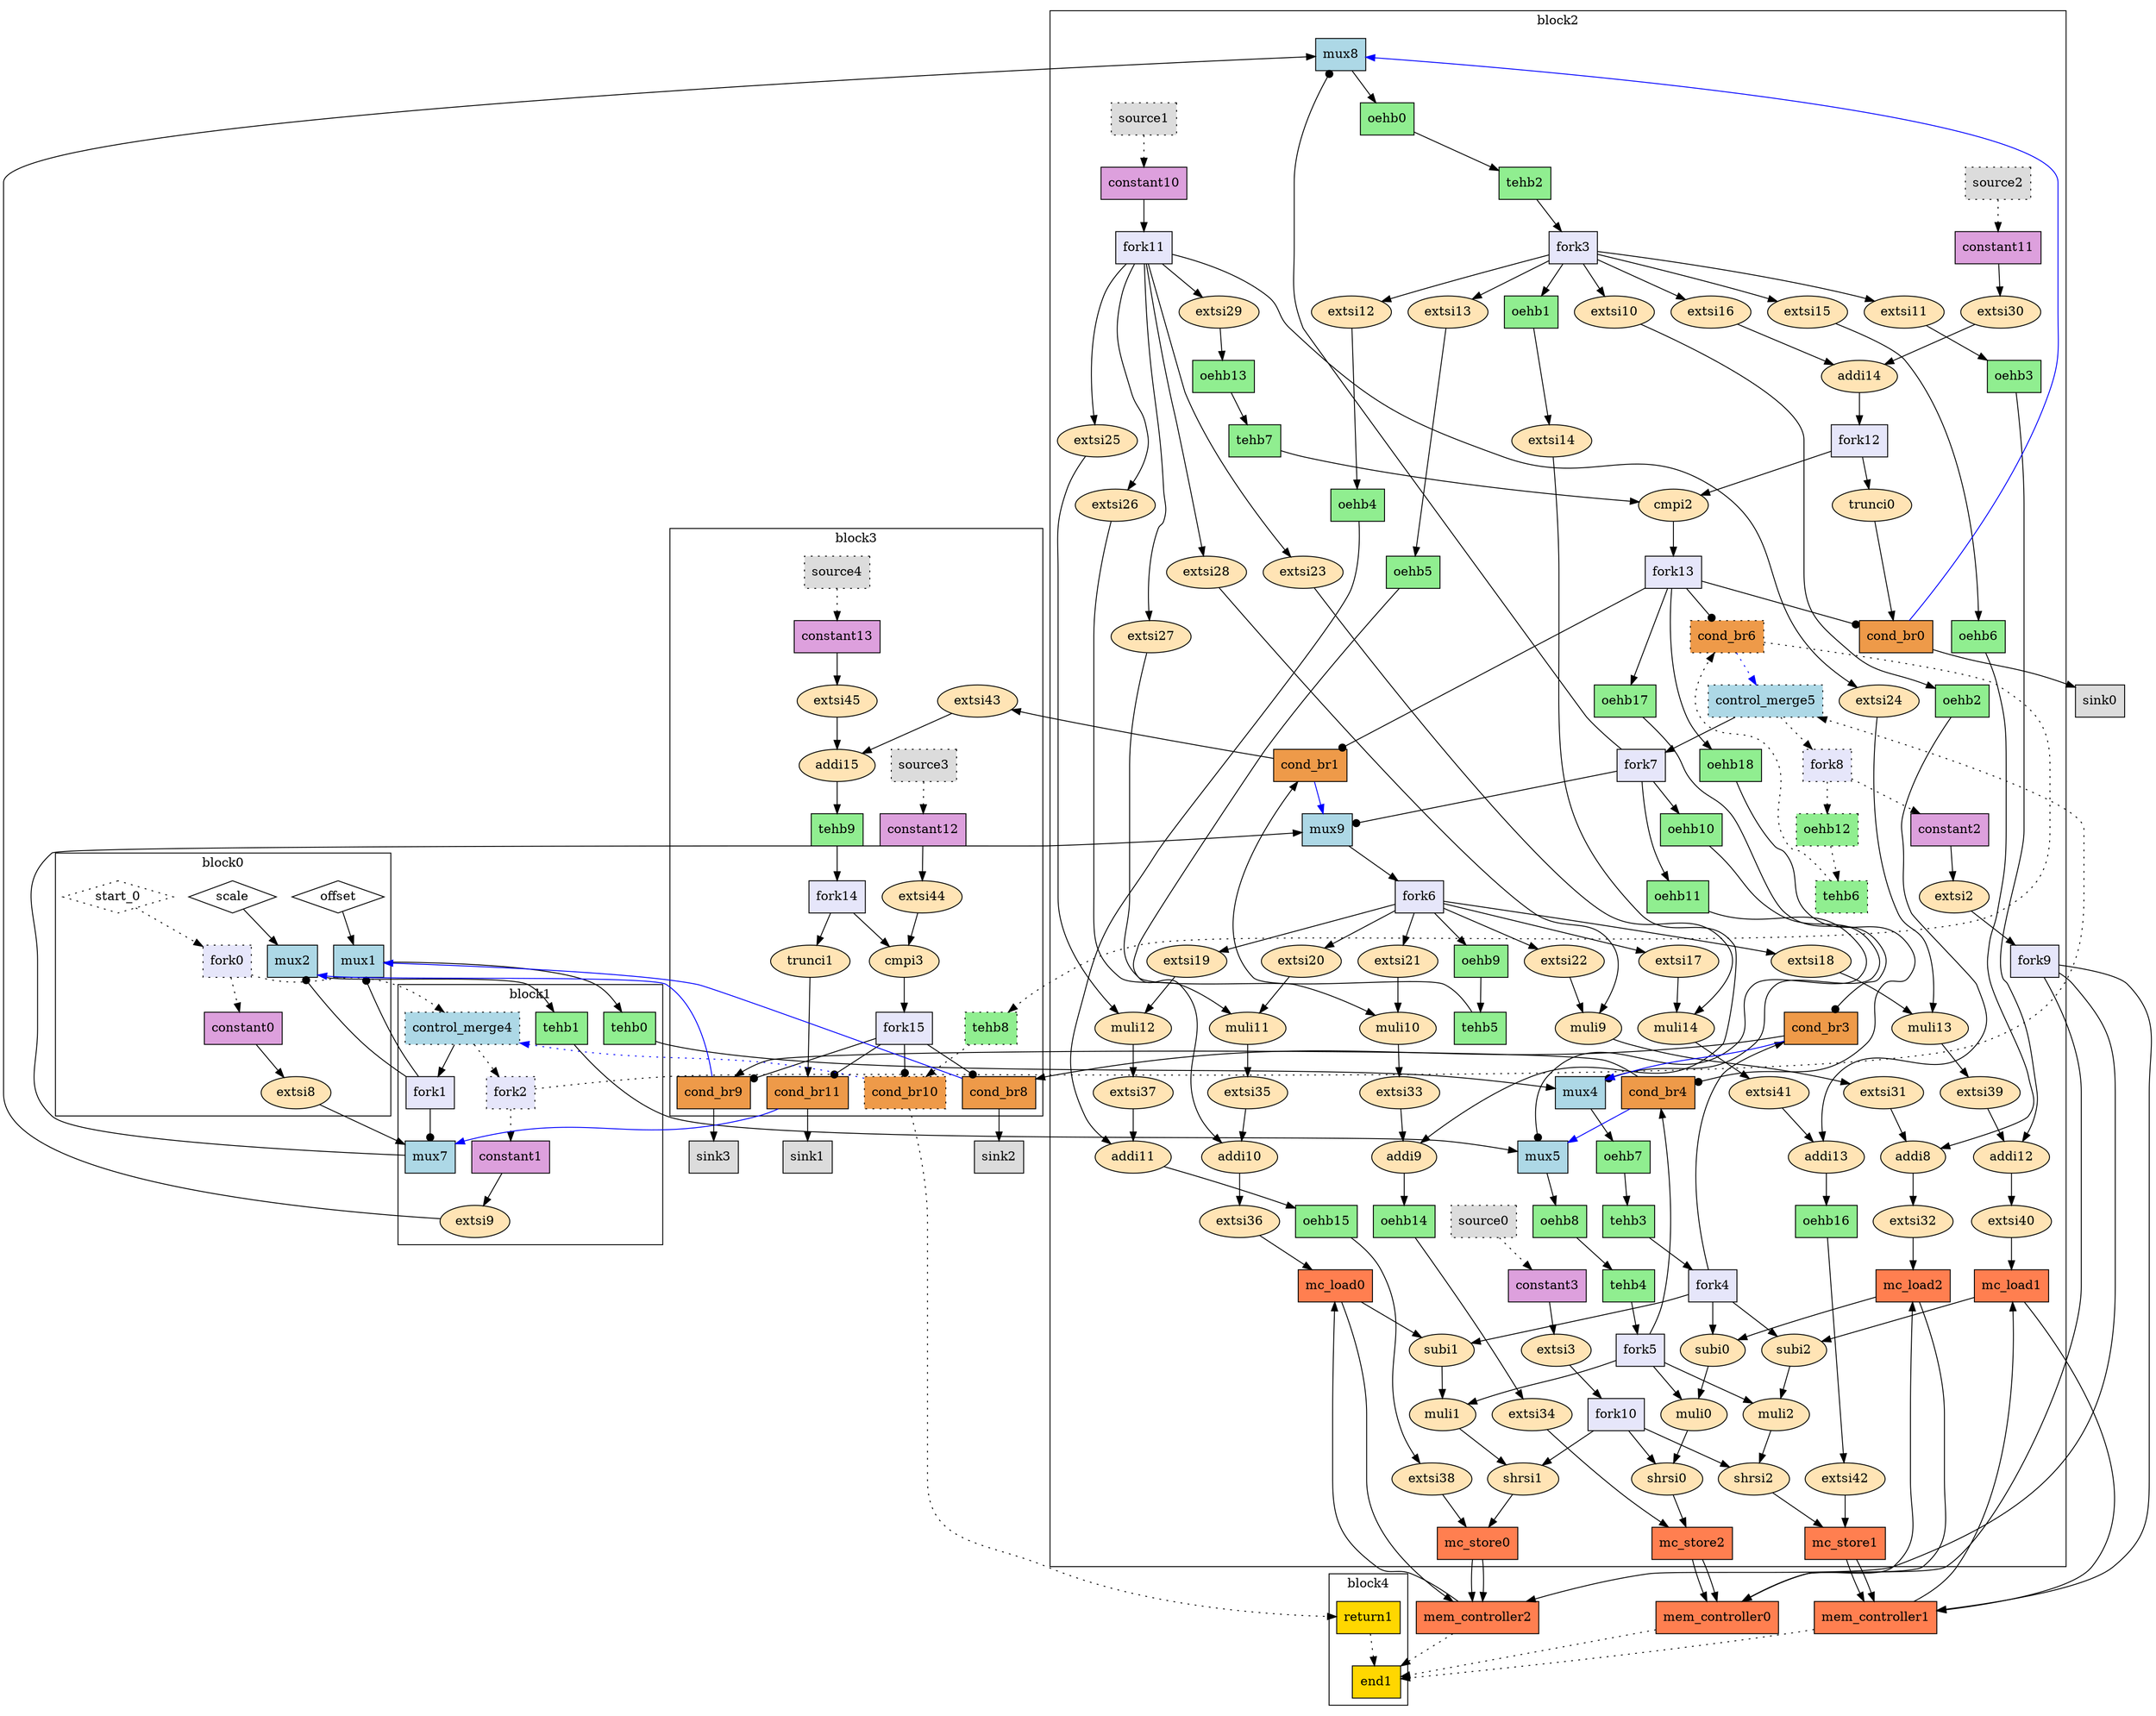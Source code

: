 Digraph G {
  splines=spline;
  compound=true; // Allow edges between clusters
  // Units/Channels in BB 0
  subgraph "cluster0" {
    label="block0"
    // Units from function arguments
    "offset" [mlir_op="handshake.func", shape=diamond, label="offset", style="solid", type="Entry", in="in1:32", out="out1:32", bbID=1]
    "scale" [mlir_op="handshake.func", shape=diamond, label="scale", style="solid", type="Entry", in="in1:32", out="out1:32", bbID=1]
    "start_0" [mlir_op="handshake.func", shape=diamond, label="start_0", style="dotted", type="Entry", control="true", in="in1:0", out="out1:0", bbID=1]
    // Units in BB 0
    "fork0" [mlir_op="handshake.fork", label="fork0", fillcolor=lavender, shape="box", style="filled, dotted", type="Fork", delay="0.000 0.100 0.100 0.000 0.000 0.000 0.000 0.000", in="in1:0", out="out1:0 out2:0", bbID=1]
    "constant0" [mlir_op="handshake.constant", label="constant0", fillcolor=plum, shape="box", style="filled", type="Constant", delay="0.000 0.000 0.000 0.000 0.000 0.000 0.000 0.000", in="in1:1", out="out1:1", value="0x0", bbID=1]
    "extsi8" [mlir_op="arith.extsi", label="extsi8", fillcolor=moccasin, shape="oval", style="filled", type="Operator", delay="0.000 0.000 0.000 0.000 0.000 0.000 0.000 0.000", in="in1:1", latency="0", op="sext_op", out="out1:6", II=1, bbID=1]
    // Channels from function arguments
    "offset" -> "mux1" [style="solid", dir="both", arrowtail="none", arrowhead="normal", from="out1", to="in3"]
    "scale" -> "mux2" [style="solid", dir="both", arrowtail="none", arrowhead="normal", from="out1", to="in3"]
    "start_0" -> "fork0" [style="dotted", dir="both", arrowtail="none", arrowhead="normal", from="out1", to="in1"]
    // Channels in BB 0
    "fork0" -> "constant0" [style="dotted", dir="both", arrowtail="none", arrowhead="normal", from="out2", to="in1"]
    "constant0" -> "extsi8" [style="solid", dir="both", arrowtail="none", arrowhead="normal", from="out1", to="in1"]
  }
  // Units/Channels in BB 1
  subgraph "cluster1" {
    label="block1"
    // Units in BB 1
    "mux7" [mlir_op="handshake.mux", label="mux7", fillcolor=lightblue, shape="box", style="filled", type="Mux", delay="1.412 1.397 0.000 1.412 1.397 1.412 0.000 0.000", in="in1?:1 in2:6 in3:6", out="out1:6", bbID=2]
    "mux1" [mlir_op="handshake.mux", label="mux1", fillcolor=lightblue, shape="box", style="filled", type="Mux", delay="1.412 1.397 0.000 1.412 1.397 1.412 0.000 0.000", in="in1?:1 in2:32 in3:32", out="out1:32", bbID=2]
    "mux2" [mlir_op="handshake.mux", label="mux2", fillcolor=lightblue, shape="box", style="filled", type="Mux", delay="1.412 1.397 0.000 1.412 1.397 1.412 0.000 0.000", in="in1?:1 in2:32 in3:32", out="out1:32", bbID=2]
    "control_merge4" [mlir_op="handshake.control_merge", label="control_merge4", fillcolor=lightblue, shape="box", style="filled, dotted", type="CntrlMerge", delay="0.000 1.397 0.000 0.000 0.000 0.000 0.000 0.000", in="in1:0 in2:0", out="out1:0 out2?:1", bbID=2]
    "fork1" [mlir_op="handshake.fork", label="fork1", fillcolor=lavender, shape="box", style="filled", type="Fork", delay="0.000 0.100 0.100 0.000 0.000 0.000 0.000 0.000", in="in1:1", out="out1:1 out2:1 out3:1", bbID=2]
    "fork2" [mlir_op="handshake.fork", label="fork2", fillcolor=lavender, shape="box", style="filled, dotted", type="Fork", delay="0.000 0.100 0.100 0.000 0.000 0.000 0.000 0.000", in="in1:0", out="out1:0 out2:0", bbID=2]
    "constant1" [mlir_op="handshake.constant", label="constant1", fillcolor=plum, shape="box", style="filled", type="Constant", delay="0.000 0.000 0.000 0.000 0.000 0.000 0.000 0.000", in="in1:1", out="out1:1", value="0x0", bbID=2]
    "extsi9" [mlir_op="arith.extsi", label="extsi9", fillcolor=moccasin, shape="oval", style="filled", type="Operator", delay="0.000 0.000 0.000 0.000 0.000 0.000 0.000 0.000", in="in1:1", latency="0", op="sext_op", out="out1:6", II=1, bbID=2]
    "tehb0" [mlir_op="handshake.tehb", label="tehb0", fillcolor=lightgreen, shape="box", style="filled", type="Buffer", delay="0.000 0.000 0.000 0.000 0.000 0.000 0.000 0.000", in="in1:32", out="out1:32", transparent="true", bbID=2, slots=3001]
    "tehb1" [mlir_op="handshake.tehb", label="tehb1", fillcolor=lightgreen, shape="box", style="filled", type="Buffer", delay="0.000 0.000 0.000 0.000 0.000 0.000 0.000 0.000", in="in1:32", out="out1:32", transparent="true", bbID=2, slots=3001]
    // Channels in BB 1
    "mux1" -> "tehb0" [style="solid", dir="both", arrowtail="none", arrowhead="normal", from="out1", to="in1"]
    "mux2" -> "tehb1" [style="solid", dir="both", arrowtail="none", arrowhead="normal", from="out1", to="in1"]
    "control_merge4" -> "fork2" [style="dotted", dir="both", arrowtail="none", arrowhead="normal", from="out1", to="in1"]
    "control_merge4" -> "fork1" [style="solid", dir="both", arrowtail="none", arrowhead="normal", from="out2", to="in1"]
    "fork1" -> "mux7" [style="solid", dir="both", arrowtail="none", arrowhead="dot", from="out1", to="in1"]
    "fork1" -> "mux2" [style="solid", dir="both", arrowtail="none", arrowhead="dot", from="out2", to="in1"]
    "fork1" -> "mux1" [style="solid", dir="both", arrowtail="none", arrowhead="dot", from="out3", to="in1"]
    "fork2" -> "constant1" [style="dotted", dir="both", arrowtail="none", arrowhead="normal", from="out1", to="in1"]
    "constant1" -> "extsi9" [style="solid", dir="both", arrowtail="none", arrowhead="normal", from="out1", to="in1"]
  }
  // Units/Channels in BB 2
  subgraph "cluster2" {
    label="block2"
    // Units in BB 2
    "mux8" [mlir_op="handshake.mux", label="mux8", fillcolor=lightblue, shape="box", style="filled", type="Mux", delay="1.412 1.397 0.000 1.412 1.397 1.412 0.000 0.000", in="in1?:1 in2:6 in3:6", out="out1:6", bbID=3]
    "oehb0" [mlir_op="handshake.oehb", label="oehb0", fillcolor=lightgreen, shape="box", style="filled", type="OEHB", delay="0.000 0.000 0.000 0.000 0.000 0.000 0.000 0.000", in="in1:6", out="out1:6", bbID=3, slots=1]
    "tehb2" [mlir_op="handshake.tehb", label="tehb2", fillcolor=lightgreen, shape="box", style="filled", type="TEHB", delay="0.000 0.000 0.000 0.000 0.000 0.000 0.000 0.000", in="in1:6", out="out1:6", bbID=3, slots=1]
    "fork3" [mlir_op="handshake.fork", label="fork3", fillcolor=lavender, shape="box", style="filled", type="Fork", delay="0.000 0.100 0.100 0.000 0.000 0.000 0.000 0.000", in="in1:6", out="out1:6 out2:6 out3:6 out4:6 out5:6 out6:6 out7:6", bbID=3]
    "extsi10" [mlir_op="arith.extsi", label="extsi10", fillcolor=moccasin, shape="oval", style="filled", type="Operator", delay="0.000 0.000 0.000 0.000 0.000 0.000 0.000 0.000", in="in1:6", latency="0", op="sext_op", out="out1:13", II=1, bbID=3]
    "extsi11" [mlir_op="arith.extsi", label="extsi11", fillcolor=moccasin, shape="oval", style="filled", type="Operator", delay="0.000 0.000 0.000 0.000 0.000 0.000 0.000 0.000", in="in1:6", latency="0", op="sext_op", out="out1:13", II=1, bbID=3]
    "extsi12" [mlir_op="arith.extsi", label="extsi12", fillcolor=moccasin, shape="oval", style="filled", type="Operator", delay="0.000 0.000 0.000 0.000 0.000 0.000 0.000 0.000", in="in1:6", latency="0", op="sext_op", out="out1:13", II=1, bbID=3]
    "extsi13" [mlir_op="arith.extsi", label="extsi13", fillcolor=moccasin, shape="oval", style="filled", type="Operator", delay="0.000 0.000 0.000 0.000 0.000 0.000 0.000 0.000", in="in1:6", latency="0", op="sext_op", out="out1:13", II=1, bbID=3]
    "oehb1" [mlir_op="handshake.oehb", label="oehb1", fillcolor=lightgreen, shape="box", style="filled", type="Buffer", delay="0.000 0.000 0.000 0.000 0.000 0.000 0.000 0.000", in="in1:6", out="out1:6", transparent="false", bbID=3, slots=4003]
    "extsi14" [mlir_op="arith.extsi", label="extsi14", fillcolor=moccasin, shape="oval", style="filled", type="Operator", delay="0.000 0.000 0.000 0.000 0.000 0.000 0.000 0.000", in="in1:6", latency="0", op="sext_op", out="out1:13", II=1, bbID=3]
    "extsi15" [mlir_op="arith.extsi", label="extsi15", fillcolor=moccasin, shape="oval", style="filled", type="Operator", delay="0.000 0.000 0.000 0.000 0.000 0.000 0.000 0.000", in="in1:6", latency="0", op="sext_op", out="out1:13", II=1, bbID=3]
    "extsi16" [mlir_op="arith.extsi", label="extsi16", fillcolor=moccasin, shape="oval", style="filled", type="Operator", delay="0.000 0.000 0.000 0.000 0.000 0.000 0.000 0.000", in="in1:6", latency="0", op="sext_op", out="out1:7", II=1, bbID=3]
    "oehb10" [mlir_op="handshake.oehb", label="oehb10", fillcolor=lightgreen, shape="box", style="filled", type="Buffer", delay="0.000 0.000 0.000 0.000 0.000 0.000 0.000 0.000", in="in1:1", out="out1:1", transparent="false", bbID=3, slots=4004]
    "mux4" [mlir_op="handshake.mux", label="mux4", fillcolor=lightblue, shape="box", style="filled", type="Mux", delay="1.412 1.397 0.000 1.412 1.397 1.412 0.000 0.000", in="in1?:1 in2:32 in3:32", out="out1:32", bbID=3]
    "oehb7" [mlir_op="handshake.oehb", label="oehb7", fillcolor=lightgreen, shape="box", style="filled", type="OEHB", delay="0.000 0.000 0.000 0.000 0.000 0.000 0.000 0.000", in="in1:32", out="out1:32", bbID=3, slots=1]
    "tehb3" [mlir_op="handshake.tehb", label="tehb3", fillcolor=lightgreen, shape="box", style="filled", type="TEHB", delay="0.000 0.000 0.000 0.000 0.000 0.000 0.000 0.000", in="in1:32", out="out1:32", bbID=3, slots=1]
    "fork4" [mlir_op="handshake.fork", label="fork4", fillcolor=lavender, shape="box", style="filled", type="Fork", delay="0.000 0.100 0.100 0.000 0.000 0.000 0.000 0.000", in="in1:32", out="out1:32 out2:32 out3:32 out4:32", bbID=3]
    "oehb11" [mlir_op="handshake.oehb", label="oehb11", fillcolor=lightgreen, shape="box", style="filled", type="Buffer", delay="0.000 0.000 0.000 0.000 0.000 0.000 0.000 0.000", in="in1:1", out="out1:1", transparent="false", bbID=3, slots=4004]
    "mux5" [mlir_op="handshake.mux", label="mux5", fillcolor=lightblue, shape="box", style="filled", type="Mux", delay="1.412 1.397 0.000 1.412 1.397 1.412 0.000 0.000", in="in1?:1 in2:32 in3:32", out="out1:32", bbID=3]
    "oehb8" [mlir_op="handshake.oehb", label="oehb8", fillcolor=lightgreen, shape="box", style="filled", type="OEHB", delay="0.000 0.000 0.000 0.000 0.000 0.000 0.000 0.000", in="in1:32", out="out1:32", bbID=3, slots=1]
    "tehb4" [mlir_op="handshake.tehb", label="tehb4", fillcolor=lightgreen, shape="box", style="filled", type="TEHB", delay="0.000 0.000 0.000 0.000 0.000 0.000 0.000 0.000", in="in1:32", out="out1:32", bbID=3, slots=1]
    "fork5" [mlir_op="handshake.fork", label="fork5", fillcolor=lavender, shape="box", style="filled", type="Fork", delay="0.000 0.100 0.100 0.000 0.000 0.000 0.000 0.000", in="in1:32", out="out1:32 out2:32 out3:32 out4:32", bbID=3]
    "mux9" [mlir_op="handshake.mux", label="mux9", fillcolor=lightblue, shape="box", style="filled", type="Mux", delay="1.412 1.397 0.000 1.412 1.397 1.412 0.000 0.000", in="in1?:1 in2:6 in3:6", out="out1:6", bbID=3]
    "fork6" [mlir_op="handshake.fork", label="fork6", fillcolor=lavender, shape="box", style="filled", type="Fork", delay="0.000 0.100 0.100 0.000 0.000 0.000 0.000 0.000", in="in1:6", out="out1:6 out2:6 out3:6 out4:6 out5:6 out6:6 out7:6", bbID=3]
    "extsi17" [mlir_op="arith.extsi", label="extsi17", fillcolor=moccasin, shape="oval", style="filled", type="Operator", delay="0.000 0.000 0.000 0.000 0.000 0.000 0.000 0.000", in="in1:6", latency="0", op="sext_op", out="out1:12", II=1, bbID=3]
    "extsi18" [mlir_op="arith.extsi", label="extsi18", fillcolor=moccasin, shape="oval", style="filled", type="Operator", delay="0.000 0.000 0.000 0.000 0.000 0.000 0.000 0.000", in="in1:6", latency="0", op="sext_op", out="out1:12", II=1, bbID=3]
    "extsi19" [mlir_op="arith.extsi", label="extsi19", fillcolor=moccasin, shape="oval", style="filled", type="Operator", delay="0.000 0.000 0.000 0.000 0.000 0.000 0.000 0.000", in="in1:6", latency="0", op="sext_op", out="out1:12", II=1, bbID=3]
    "extsi20" [mlir_op="arith.extsi", label="extsi20", fillcolor=moccasin, shape="oval", style="filled", type="Operator", delay="0.000 0.000 0.000 0.000 0.000 0.000 0.000 0.000", in="in1:6", latency="0", op="sext_op", out="out1:12", II=1, bbID=3]
    "extsi21" [mlir_op="arith.extsi", label="extsi21", fillcolor=moccasin, shape="oval", style="filled", type="Operator", delay="0.000 0.000 0.000 0.000 0.000 0.000 0.000 0.000", in="in1:6", latency="0", op="sext_op", out="out1:12", II=1, bbID=3]
    "extsi22" [mlir_op="arith.extsi", label="extsi22", fillcolor=moccasin, shape="oval", style="filled", type="Operator", delay="0.000 0.000 0.000 0.000 0.000 0.000 0.000 0.000", in="in1:6", latency="0", op="sext_op", out="out1:12", II=1, bbID=3]
    "control_merge5" [mlir_op="handshake.control_merge", label="control_merge5", fillcolor=lightblue, shape="box", style="filled, dotted", type="CntrlMerge", delay="0.000 1.397 0.000 0.000 0.000 0.000 0.000 0.000", in="in1:0 in2:0", out="out1:0 out2?:1", bbID=3]
    "fork7" [mlir_op="handshake.fork", label="fork7", fillcolor=lavender, shape="box", style="filled", type="Fork", delay="0.000 0.100 0.100 0.000 0.000 0.000 0.000 0.000", in="in1:1", out="out1:1 out2:1 out3:1 out4:1", bbID=3]
    "fork8" [mlir_op="handshake.fork", label="fork8", fillcolor=lavender, shape="box", style="filled, dotted", type="Fork", delay="0.000 0.100 0.100 0.000 0.000 0.000 0.000 0.000", in="in1:0", out="out1:0 out2:0", bbID=3]
    "constant2" [mlir_op="handshake.constant", label="constant2", fillcolor=plum, shape="box", style="filled", type="Constant", delay="0.000 0.000 0.000 0.000 0.000 0.000 0.000 0.000", in="in1:2", out="out1:2", value="0x1", bbID=3]
    "extsi2" [mlir_op="arith.extsi", label="extsi2", fillcolor=moccasin, shape="oval", style="filled", type="Operator", delay="0.000 0.000 0.000 0.000 0.000 0.000 0.000 0.000", in="in1:2", latency="0", op="sext_op", out="out1:32", II=1, bbID=3]
    "fork9" [mlir_op="handshake.fork", label="fork9", fillcolor=lavender, shape="box", style="filled", type="Fork", delay="0.000 0.100 0.100 0.000 0.000 0.000 0.000 0.000", in="in1:32", out="out1:32 out2:32 out3:32", bbID=3]
    "source0" [mlir_op="handshake.source", label="source0", fillcolor=gainsboro, shape="box", style="filled, dotted", type="Source", delay="0.000 0.000 0.000 0.000 0.000 0.000 0.000 0.000", out="out1:0", bbID=3]
    "constant3" [mlir_op="handshake.constant", label="constant3", fillcolor=plum, shape="box", style="filled", type="Constant", delay="0.000 0.000 0.000 0.000 0.000 0.000 0.000 0.000", in="in1:4", out="out1:4", value="0x4", bbID=3]
    "extsi3" [mlir_op="arith.extsi", label="extsi3", fillcolor=moccasin, shape="oval", style="filled", type="Operator", delay="0.000 0.000 0.000 0.000 0.000 0.000 0.000 0.000", in="in1:4", latency="0", op="sext_op", out="out1:32", II=1, bbID=3]
    "fork10" [mlir_op="handshake.fork", label="fork10", fillcolor=lavender, shape="box", style="filled", type="Fork", delay="0.000 0.100 0.100 0.000 0.000 0.000 0.000 0.000", in="in1:32", out="out1:32 out2:32 out3:32", bbID=3]
    "source1" [mlir_op="handshake.source", label="source1", fillcolor=gainsboro, shape="box", style="filled, dotted", type="Source", delay="0.000 0.000 0.000 0.000 0.000 0.000 0.000 0.000", out="out1:0", bbID=3]
    "constant10" [mlir_op="handshake.constant", label="constant10", fillcolor=plum, shape="box", style="filled", type="Constant", delay="0.000 0.000 0.000 0.000 0.000 0.000 0.000 0.000", in="in1:6", out="out1:6", value="0x1e", bbID=3]
    "fork11" [mlir_op="handshake.fork", label="fork11", fillcolor=lavender, shape="box", style="filled", type="Fork", delay="0.000 0.100 0.100 0.000 0.000 0.000 0.000 0.000", in="in1:6", out="out1:6 out2:6 out3:6 out4:6 out5:6 out6:6 out7:6", bbID=3]
    "extsi23" [mlir_op="arith.extsi", label="extsi23", fillcolor=moccasin, shape="oval", style="filled", type="Operator", delay="0.000 0.000 0.000 0.000 0.000 0.000 0.000 0.000", in="in1:6", latency="0", op="sext_op", out="out1:12", II=1, bbID=3]
    "extsi24" [mlir_op="arith.extsi", label="extsi24", fillcolor=moccasin, shape="oval", style="filled", type="Operator", delay="0.000 0.000 0.000 0.000 0.000 0.000 0.000 0.000", in="in1:6", latency="0", op="sext_op", out="out1:12", II=1, bbID=3]
    "extsi25" [mlir_op="arith.extsi", label="extsi25", fillcolor=moccasin, shape="oval", style="filled", type="Operator", delay="0.000 0.000 0.000 0.000 0.000 0.000 0.000 0.000", in="in1:6", latency="0", op="sext_op", out="out1:12", II=1, bbID=3]
    "extsi26" [mlir_op="arith.extsi", label="extsi26", fillcolor=moccasin, shape="oval", style="filled", type="Operator", delay="0.000 0.000 0.000 0.000 0.000 0.000 0.000 0.000", in="in1:6", latency="0", op="sext_op", out="out1:12", II=1, bbID=3]
    "extsi27" [mlir_op="arith.extsi", label="extsi27", fillcolor=moccasin, shape="oval", style="filled", type="Operator", delay="0.000 0.000 0.000 0.000 0.000 0.000 0.000 0.000", in="in1:6", latency="0", op="sext_op", out="out1:12", II=1, bbID=3]
    "extsi28" [mlir_op="arith.extsi", label="extsi28", fillcolor=moccasin, shape="oval", style="filled", type="Operator", delay="0.000 0.000 0.000 0.000 0.000 0.000 0.000 0.000", in="in1:6", latency="0", op="sext_op", out="out1:12", II=1, bbID=3]
    "extsi29" [mlir_op="arith.extsi", label="extsi29", fillcolor=moccasin, shape="oval", style="filled", type="Operator", delay="0.000 0.000 0.000 0.000 0.000 0.000 0.000 0.000", in="in1:6", latency="0", op="sext_op", out="out1:7", II=1, bbID=3]
    "source2" [mlir_op="handshake.source", label="source2", fillcolor=gainsboro, shape="box", style="filled, dotted", type="Source", delay="0.000 0.000 0.000 0.000 0.000 0.000 0.000 0.000", out="out1:0", bbID=3]
    "constant11" [mlir_op="handshake.constant", label="constant11", fillcolor=plum, shape="box", style="filled", type="Constant", delay="0.000 0.000 0.000 0.000 0.000 0.000 0.000 0.000", in="in1:2", out="out1:2", value="0x1", bbID=3]
    "extsi30" [mlir_op="arith.extsi", label="extsi30", fillcolor=moccasin, shape="oval", style="filled", type="Operator", delay="0.000 0.000 0.000 0.000 0.000 0.000 0.000 0.000", in="in1:2", latency="0", op="sext_op", out="out1:7", II=1, bbID=3]
    "muli9" [mlir_op="arith.muli", label="muli9", fillcolor=moccasin, shape="oval", style="filled", type="Operator", delay="0.000 0.000 0.000 1.409 0.000 0.000 0.000 0.000", in="in1:12 in2:12", latency="4", op="mul_op", out="out1:12", II=1, bbID=3]
    "extsi31" [mlir_op="arith.extsi", label="extsi31", fillcolor=moccasin, shape="oval", style="filled", type="Operator", delay="0.000 0.000 0.000 0.000 0.000 0.000 0.000 0.000", in="in1:12", latency="0", op="sext_op", out="out1:13", II=1, bbID=3]
    "oehb6" [mlir_op="handshake.oehb", label="oehb6", fillcolor=lightgreen, shape="box", style="filled", type="Buffer", delay="0.000 0.000 0.000 0.000 0.000 0.000 0.000 0.000", in="in1:13", out="out1:13", transparent="false", bbID=3, slots=4003]
    "addi8" [mlir_op="arith.addi", label="addi8", fillcolor=moccasin, shape="oval", style="filled", type="Operator", delay="2.047 1.397 1.400 1.409 0.000 0.000 0.000 0.000", in="in1:13 in2:13", latency="0", op="add_op", out="out1:13", II=1, bbID=3]
    "extsi32" [mlir_op="arith.extsi", label="extsi32", fillcolor=moccasin, shape="oval", style="filled", type="Operator", delay="0.000 0.000 0.000 0.000 0.000 0.000 0.000 0.000", in="in1:13", latency="0", op="sext_op", out="out1:32", II=1, bbID=3]
    "mc_load2" [mlir_op="handshake.mc_load", label="mc_load2", fillcolor=coral, shape="box", style="filled", type="Operator", delay="1.412 1.409 0.000 0.000 0.000 0.000 0.000 0.000", in="in1:32 in2:32", latency="1", op="mc_load_op", out="out1:32 out2:32", II=1, bbID=3, portId=0]
    "subi0" [mlir_op="arith.subi", label="subi0", fillcolor=moccasin, shape="oval", style="filled", type="Operator", delay="2.287 1.397 1.400 1.409 0.000 0.000 0.000 0.000", in="in1:32 in2:32", latency="0", op="sub_op", out="out1:32", II=1, bbID=3]
    "muli0" [mlir_op="arith.muli", label="muli0", fillcolor=moccasin, shape="oval", style="filled", type="Operator", delay="0.000 0.000 0.000 1.409 0.000 0.000 0.000 0.000", in="in1:32 in2:32", latency="4", op="mul_op", out="out1:32", II=1, bbID=3]
    "shrsi0" [mlir_op="arith.shrsi", label="shrsi0", fillcolor=moccasin, shape="oval", style="filled", type="Operator", delay="3.312 1.397 1.400 1.409 0.000 0.000 0.000 0.000", in="in1:32 in2:32", latency="0", op="ashr_op", out="out1:32", II=1, bbID=3]
    "muli10" [mlir_op="arith.muli", label="muli10", fillcolor=moccasin, shape="oval", style="filled", type="Operator", delay="0.000 0.000 0.000 1.409 0.000 0.000 0.000 0.000", in="in1:12 in2:12", latency="4", op="mul_op", out="out1:12", II=1, bbID=3]
    "extsi33" [mlir_op="arith.extsi", label="extsi33", fillcolor=moccasin, shape="oval", style="filled", type="Operator", delay="0.000 0.000 0.000 0.000 0.000 0.000 0.000 0.000", in="in1:12", latency="0", op="sext_op", out="out1:13", II=1, bbID=3]
    "addi9" [mlir_op="arith.addi", label="addi9", fillcolor=moccasin, shape="oval", style="filled", type="Operator", delay="2.047 1.397 1.400 1.409 0.000 0.000 0.000 0.000", in="in1:13 in2:13", latency="0", op="add_op", out="out1:13", II=1, bbID=3]
    "oehb14" [mlir_op="handshake.oehb", label="oehb14", fillcolor=lightgreen, shape="box", style="filled", type="Buffer", delay="0.000 0.000 0.000 0.000 0.000 0.000 0.000 0.000", in="in1:13", out="out1:13", transparent="false", bbID=3, slots=4005]
    "extsi34" [mlir_op="arith.extsi", label="extsi34", fillcolor=moccasin, shape="oval", style="filled", type="Operator", delay="0.000 0.000 0.000 0.000 0.000 0.000 0.000 0.000", in="in1:13", latency="0", op="sext_op", out="out1:32", II=1, bbID=3]
    "mc_store2" [mlir_op="handshake.mc_store", label="mc_store2", fillcolor=coral, shape="box", style="filled", type="Operator", delay="0.672 1.397 1.400 1.409 0.000 0.000 0.000 0.000", in="in1:32 in2:32", latency="0", op="mc_store_op", out="out1:32 out2:32", II=1, bbID=3, portId=1]
    "muli11" [mlir_op="arith.muli", label="muli11", fillcolor=moccasin, shape="oval", style="filled", type="Operator", delay="0.000 0.000 0.000 1.409 0.000 0.000 0.000 0.000", in="in1:12 in2:12", latency="4", op="mul_op", out="out1:12", II=1, bbID=3]
    "extsi35" [mlir_op="arith.extsi", label="extsi35", fillcolor=moccasin, shape="oval", style="filled", type="Operator", delay="0.000 0.000 0.000 0.000 0.000 0.000 0.000 0.000", in="in1:12", latency="0", op="sext_op", out="out1:13", II=1, bbID=3]
    "oehb5" [mlir_op="handshake.oehb", label="oehb5", fillcolor=lightgreen, shape="box", style="filled", type="Buffer", delay="0.000 0.000 0.000 0.000 0.000 0.000 0.000 0.000", in="in1:13", out="out1:13", transparent="false", bbID=3, slots=4003]
    "addi10" [mlir_op="arith.addi", label="addi10", fillcolor=moccasin, shape="oval", style="filled", type="Operator", delay="2.047 1.397 1.400 1.409 0.000 0.000 0.000 0.000", in="in1:13 in2:13", latency="0", op="add_op", out="out1:13", II=1, bbID=3]
    "extsi36" [mlir_op="arith.extsi", label="extsi36", fillcolor=moccasin, shape="oval", style="filled", type="Operator", delay="0.000 0.000 0.000 0.000 0.000 0.000 0.000 0.000", in="in1:13", latency="0", op="sext_op", out="out1:32", II=1, bbID=3]
    "mc_load0" [mlir_op="handshake.mc_load", label="mc_load0", fillcolor=coral, shape="box", style="filled", type="Operator", delay="1.412 1.409 0.000 0.000 0.000 0.000 0.000 0.000", in="in1:32 in2:32", latency="1", op="mc_load_op", out="out1:32 out2:32", II=1, bbID=3, portId=0]
    "subi1" [mlir_op="arith.subi", label="subi1", fillcolor=moccasin, shape="oval", style="filled", type="Operator", delay="2.287 1.397 1.400 1.409 0.000 0.000 0.000 0.000", in="in1:32 in2:32", latency="0", op="sub_op", out="out1:32", II=1, bbID=3]
    "muli1" [mlir_op="arith.muli", label="muli1", fillcolor=moccasin, shape="oval", style="filled", type="Operator", delay="0.000 0.000 0.000 1.409 0.000 0.000 0.000 0.000", in="in1:32 in2:32", latency="4", op="mul_op", out="out1:32", II=1, bbID=3]
    "shrsi1" [mlir_op="arith.shrsi", label="shrsi1", fillcolor=moccasin, shape="oval", style="filled", type="Operator", delay="3.312 1.397 1.400 1.409 0.000 0.000 0.000 0.000", in="in1:32 in2:32", latency="0", op="ashr_op", out="out1:32", II=1, bbID=3]
    "muli12" [mlir_op="arith.muli", label="muli12", fillcolor=moccasin, shape="oval", style="filled", type="Operator", delay="0.000 0.000 0.000 1.409 0.000 0.000 0.000 0.000", in="in1:12 in2:12", latency="4", op="mul_op", out="out1:12", II=1, bbID=3]
    "extsi37" [mlir_op="arith.extsi", label="extsi37", fillcolor=moccasin, shape="oval", style="filled", type="Operator", delay="0.000 0.000 0.000 0.000 0.000 0.000 0.000 0.000", in="in1:12", latency="0", op="sext_op", out="out1:13", II=1, bbID=3]
    "oehb4" [mlir_op="handshake.oehb", label="oehb4", fillcolor=lightgreen, shape="box", style="filled", type="Buffer", delay="0.000 0.000 0.000 0.000 0.000 0.000 0.000 0.000", in="in1:13", out="out1:13", transparent="false", bbID=3, slots=4003]
    "addi11" [mlir_op="arith.addi", label="addi11", fillcolor=moccasin, shape="oval", style="filled", type="Operator", delay="2.047 1.397 1.400 1.409 0.000 0.000 0.000 0.000", in="in1:13 in2:13", latency="0", op="add_op", out="out1:13", II=1, bbID=3]
    "oehb15" [mlir_op="handshake.oehb", label="oehb15", fillcolor=lightgreen, shape="box", style="filled", type="Buffer", delay="0.000 0.000 0.000 0.000 0.000 0.000 0.000 0.000", in="in1:13", out="out1:13", transparent="false", bbID=3, slots=4005]
    "extsi38" [mlir_op="arith.extsi", label="extsi38", fillcolor=moccasin, shape="oval", style="filled", type="Operator", delay="0.000 0.000 0.000 0.000 0.000 0.000 0.000 0.000", in="in1:13", latency="0", op="sext_op", out="out1:32", II=1, bbID=3]
    "mc_store0" [mlir_op="handshake.mc_store", label="mc_store0", fillcolor=coral, shape="box", style="filled", type="Operator", delay="0.672 1.397 1.400 1.409 0.000 0.000 0.000 0.000", in="in1:32 in2:32", latency="0", op="mc_store_op", out="out1:32 out2:32", II=1, bbID=3, portId=1]
    "muli13" [mlir_op="arith.muli", label="muli13", fillcolor=moccasin, shape="oval", style="filled", type="Operator", delay="0.000 0.000 0.000 1.409 0.000 0.000 0.000 0.000", in="in1:12 in2:12", latency="4", op="mul_op", out="out1:12", II=1, bbID=3]
    "extsi39" [mlir_op="arith.extsi", label="extsi39", fillcolor=moccasin, shape="oval", style="filled", type="Operator", delay="0.000 0.000 0.000 0.000 0.000 0.000 0.000 0.000", in="in1:12", latency="0", op="sext_op", out="out1:13", II=1, bbID=3]
    "oehb3" [mlir_op="handshake.oehb", label="oehb3", fillcolor=lightgreen, shape="box", style="filled", type="Buffer", delay="0.000 0.000 0.000 0.000 0.000 0.000 0.000 0.000", in="in1:13", out="out1:13", transparent="false", bbID=3, slots=4003]
    "addi12" [mlir_op="arith.addi", label="addi12", fillcolor=moccasin, shape="oval", style="filled", type="Operator", delay="2.047 1.397 1.400 1.409 0.000 0.000 0.000 0.000", in="in1:13 in2:13", latency="0", op="add_op", out="out1:13", II=1, bbID=3]
    "extsi40" [mlir_op="arith.extsi", label="extsi40", fillcolor=moccasin, shape="oval", style="filled", type="Operator", delay="0.000 0.000 0.000 0.000 0.000 0.000 0.000 0.000", in="in1:13", latency="0", op="sext_op", out="out1:32", II=1, bbID=3]
    "mc_load1" [mlir_op="handshake.mc_load", label="mc_load1", fillcolor=coral, shape="box", style="filled", type="Operator", delay="1.412 1.409 0.000 0.000 0.000 0.000 0.000 0.000", in="in1:32 in2:32", latency="1", op="mc_load_op", out="out1:32 out2:32", II=1, bbID=3, portId=0]
    "subi2" [mlir_op="arith.subi", label="subi2", fillcolor=moccasin, shape="oval", style="filled", type="Operator", delay="2.287 1.397 1.400 1.409 0.000 0.000 0.000 0.000", in="in1:32 in2:32", latency="0", op="sub_op", out="out1:32", II=1, bbID=3]
    "muli2" [mlir_op="arith.muli", label="muli2", fillcolor=moccasin, shape="oval", style="filled", type="Operator", delay="0.000 0.000 0.000 1.409 0.000 0.000 0.000 0.000", in="in1:32 in2:32", latency="4", op="mul_op", out="out1:32", II=1, bbID=3]
    "shrsi2" [mlir_op="arith.shrsi", label="shrsi2", fillcolor=moccasin, shape="oval", style="filled", type="Operator", delay="3.312 1.397 1.400 1.409 0.000 0.000 0.000 0.000", in="in1:32 in2:32", latency="0", op="ashr_op", out="out1:32", II=1, bbID=3]
    "muli14" [mlir_op="arith.muli", label="muli14", fillcolor=moccasin, shape="oval", style="filled", type="Operator", delay="0.000 0.000 0.000 1.409 0.000 0.000 0.000 0.000", in="in1:12 in2:12", latency="4", op="mul_op", out="out1:12", II=1, bbID=3]
    "extsi41" [mlir_op="arith.extsi", label="extsi41", fillcolor=moccasin, shape="oval", style="filled", type="Operator", delay="0.000 0.000 0.000 0.000 0.000 0.000 0.000 0.000", in="in1:12", latency="0", op="sext_op", out="out1:13", II=1, bbID=3]
    "oehb2" [mlir_op="handshake.oehb", label="oehb2", fillcolor=lightgreen, shape="box", style="filled", type="Buffer", delay="0.000 0.000 0.000 0.000 0.000 0.000 0.000 0.000", in="in1:13", out="out1:13", transparent="false", bbID=3, slots=4003]
    "addi13" [mlir_op="arith.addi", label="addi13", fillcolor=moccasin, shape="oval", style="filled", type="Operator", delay="2.047 1.397 1.400 1.409 0.000 0.000 0.000 0.000", in="in1:13 in2:13", latency="0", op="add_op", out="out1:13", II=1, bbID=3]
    "oehb16" [mlir_op="handshake.oehb", label="oehb16", fillcolor=lightgreen, shape="box", style="filled", type="Buffer", delay="0.000 0.000 0.000 0.000 0.000 0.000 0.000 0.000", in="in1:13", out="out1:13", transparent="false", bbID=3, slots=4005]
    "extsi42" [mlir_op="arith.extsi", label="extsi42", fillcolor=moccasin, shape="oval", style="filled", type="Operator", delay="0.000 0.000 0.000 0.000 0.000 0.000 0.000 0.000", in="in1:13", latency="0", op="sext_op", out="out1:32", II=1, bbID=3]
    "mc_store1" [mlir_op="handshake.mc_store", label="mc_store1", fillcolor=coral, shape="box", style="filled", type="Operator", delay="0.672 1.397 1.400 1.409 0.000 0.000 0.000 0.000", in="in1:32 in2:32", latency="0", op="mc_store_op", out="out1:32 out2:32", II=1, bbID=3, portId=1]
    "addi14" [mlir_op="arith.addi", label="addi14", fillcolor=moccasin, shape="oval", style="filled", type="Operator", delay="1.927 1.397 1.400 1.409 0.000 0.000 0.000 0.000", in="in1:7 in2:7", latency="0", op="add_op", out="out1:7", II=1, bbID=3]
    "fork12" [mlir_op="handshake.fork", label="fork12", fillcolor=lavender, shape="box", style="filled", type="Fork", delay="0.000 0.100 0.100 0.000 0.000 0.000 0.000 0.000", in="in1:7", out="out1:7 out2:7", bbID=3]
    "trunci0" [mlir_op="arith.trunci", label="trunci0", fillcolor=moccasin, shape="oval", style="filled", type="Operator", delay="0.000 0.000 0.000 0.000 0.000 0.000 0.000 0.000", in="in1:7", latency="0", op="trunc_op", out="out1:6", II=1, bbID=3]
    "oehb13" [mlir_op="handshake.oehb", label="oehb13", fillcolor=lightgreen, shape="box", style="filled", type="OEHB", delay="0.000 0.000 0.000 0.000 0.000 0.000 0.000 0.000", in="in1:7", out="out1:7", bbID=3, slots=1]
    "tehb7" [mlir_op="handshake.tehb", label="tehb7", fillcolor=lightgreen, shape="box", style="filled", type="TEHB", delay="0.000 0.000 0.000 0.000 0.000 0.000 0.000 0.000", in="in1:7", out="out1:7", bbID=3, slots=1]
    "cmpi2" [mlir_op="arith.cmpi<", label="cmpi2", fillcolor=moccasin, shape="oval", style="filled", type="Operator", delay="1.998 1.397 1.400 1.409 0.000 0.000 0.000 0.000", in="in1:7 in2:7", latency="0", op="icmp_ult_op", out="out1:1", II=1, bbID=3]
    "fork13" [mlir_op="handshake.fork", label="fork13", fillcolor=lavender, shape="box", style="filled", type="Fork", delay="0.000 0.100 0.100 0.000 0.000 0.000 0.000 0.000", in="in1:1", out="out1:1 out2:1 out3:1 out4:1 out5:1", bbID=3]
    "cond_br0" [mlir_op="handshake.cond_br", label="cond_br0", fillcolor=tan2, shape="box", style="filled", type="Branch", delay="0.000 1.409 1.411 1.412 1.400 1.412 0.000 0.000", in="in1:6 in2?:1", out="out1+:6 out2-:6", bbID=3]
    "oehb17" [mlir_op="handshake.oehb", label="oehb17", fillcolor=lightgreen, shape="box", style="filled", type="Buffer", delay="0.000 0.000 0.000 0.000 0.000 0.000 0.000 0.000", in="in1:1", out="out1:1", transparent="false", bbID=3, slots=4004]
    "cond_br3" [mlir_op="handshake.cond_br", label="cond_br3", fillcolor=tan2, shape="box", style="filled", type="Branch", delay="0.000 1.409 1.411 1.412 1.400 1.412 0.000 0.000", in="in1:32 in2?:1", out="out1+:32 out2-:32", bbID=3]
    "oehb18" [mlir_op="handshake.oehb", label="oehb18", fillcolor=lightgreen, shape="box", style="filled", type="Buffer", delay="0.000 0.000 0.000 0.000 0.000 0.000 0.000 0.000", in="in1:1", out="out1:1", transparent="false", bbID=3, slots=4004]
    "cond_br4" [mlir_op="handshake.cond_br", label="cond_br4", fillcolor=tan2, shape="box", style="filled", type="Branch", delay="0.000 1.409 1.411 1.412 1.400 1.412 0.000 0.000", in="in1:32 in2?:1", out="out1+:32 out2-:32", bbID=3]
    "oehb9" [mlir_op="handshake.oehb", label="oehb9", fillcolor=lightgreen, shape="box", style="filled", type="OEHB", delay="0.000 0.000 0.000 0.000 0.000 0.000 0.000 0.000", in="in1:6", out="out1:6", bbID=3, slots=1]
    "tehb5" [mlir_op="handshake.tehb", label="tehb5", fillcolor=lightgreen, shape="box", style="filled", type="TEHB", delay="0.000 0.000 0.000 0.000 0.000 0.000 0.000 0.000", in="in1:6", out="out1:6", bbID=3, slots=1]
    "cond_br1" [mlir_op="handshake.cond_br", label="cond_br1", fillcolor=tan2, shape="box", style="filled", type="Branch", delay="0.000 1.409 1.411 1.412 1.400 1.412 0.000 0.000", in="in1:6 in2?:1", out="out1+:6 out2-:6", bbID=3]
    "oehb12" [mlir_op="handshake.oehb", label="oehb12", fillcolor=lightgreen, shape="box", style="filled, dotted", type="OEHB", delay="0.000 0.000 0.000 0.000 0.000 0.000 0.000 0.000", in="in1:0", out="out1:0", bbID=3, slots=1]
    "tehb6" [mlir_op="handshake.tehb", label="tehb6", fillcolor=lightgreen, shape="box", style="filled, dotted", type="TEHB", delay="0.000 0.000 0.000 0.000 0.000 0.000 0.000 0.000", in="in1:0", out="out1:0", bbID=3, slots=1]
    "cond_br6" [mlir_op="handshake.cond_br", label="cond_br6", fillcolor=tan2, shape="box", style="filled, dotted", type="Branch", delay="0.000 1.409 1.411 1.412 1.400 1.412 0.000 0.000", in="in1:0 in2?:1", out="out1+:0 out2-:0", bbID=3]
    // Channels in BB 2
    "mux8" -> "oehb0" [style="solid", dir="both", arrowtail="none", arrowhead="normal", from="out1", to="in1"]
    "oehb0" -> "tehb2" [style="solid", dir="both", arrowtail="none", arrowhead="normal", from="out1", to="in1"]
    "tehb2" -> "fork3" [style="solid", dir="both", arrowtail="none", arrowhead="normal", from="out1", to="in1"]
    "fork3" -> "extsi10" [style="solid", dir="both", arrowtail="none", arrowhead="normal", from="out1", to="in1"]
    "fork3" -> "extsi11" [style="solid", dir="both", arrowtail="none", arrowhead="normal", from="out2", to="in1"]
    "fork3" -> "extsi12" [style="solid", dir="both", arrowtail="none", arrowhead="normal", from="out3", to="in1"]
    "fork3" -> "extsi13" [style="solid", dir="both", arrowtail="none", arrowhead="normal", from="out4", to="in1"]
    "fork3" -> "oehb1" [style="solid", dir="both", arrowtail="none", arrowhead="normal", from="out5", to="in1"]
    "fork3" -> "extsi15" [style="solid", dir="both", arrowtail="none", arrowhead="normal", from="out6", to="in1"]
    "fork3" -> "extsi16" [style="solid", dir="both", arrowtail="none", arrowhead="normal", from="out7", to="in1"]
    "extsi10" -> "oehb2" [style="solid", dir="both", arrowtail="none", arrowhead="normal", from="out1", to="in1"]
    "extsi11" -> "oehb3" [style="solid", dir="both", arrowtail="none", arrowhead="normal", from="out1", to="in1"]
    "extsi12" -> "oehb4" [style="solid", dir="both", arrowtail="none", arrowhead="normal", from="out1", to="in1"]
    "extsi13" -> "oehb5" [style="solid", dir="both", arrowtail="none", arrowhead="normal", from="out1", to="in1"]
    "oehb1" -> "extsi14" [style="solid", dir="both", arrowtail="none", arrowhead="normal", from="out1", to="in1"]
    "extsi14" -> "addi9" [style="solid", dir="both", arrowtail="none", arrowhead="normal", from="out1", to="in1"]
    "extsi15" -> "oehb6" [style="solid", dir="both", arrowtail="none", arrowhead="normal", from="out1", to="in1"]
    "extsi16" -> "addi14" [style="solid", dir="both", arrowtail="none", arrowhead="normal", from="out1", to="in1"]
    "oehb10" -> "mux4" [style="solid", dir="both", arrowtail="none", arrowhead="dot", from="out1", to="in1"]
    "mux4" -> "oehb7" [style="solid", dir="both", arrowtail="none", arrowhead="normal", from="out1", to="in1"]
    "oehb7" -> "tehb3" [style="solid", dir="both", arrowtail="none", arrowhead="normal", from="out1", to="in1"]
    "tehb3" -> "fork4" [style="solid", dir="both", arrowtail="none", arrowhead="normal", from="out1", to="in1"]
    "fork4" -> "cond_br3" [style="solid", dir="both", arrowtail="none", arrowhead="normal", from="out1", to="in1"]
    "fork4" -> "subi2" [style="solid", dir="both", arrowtail="none", arrowhead="normal", from="out2", to="in2"]
    "fork4" -> "subi1" [style="solid", dir="both", arrowtail="none", arrowhead="normal", from="out3", to="in2"]
    "fork4" -> "subi0" [style="solid", dir="both", arrowtail="none", arrowhead="normal", from="out4", to="in2"]
    "oehb11" -> "mux5" [style="solid", dir="both", arrowtail="none", arrowhead="dot", from="out1", to="in1"]
    "mux5" -> "oehb8" [style="solid", dir="both", arrowtail="none", arrowhead="normal", from="out1", to="in1"]
    "oehb8" -> "tehb4" [style="solid", dir="both", arrowtail="none", arrowhead="normal", from="out1", to="in1"]
    "tehb4" -> "fork5" [style="solid", dir="both", arrowtail="none", arrowhead="normal", from="out1", to="in1"]
    "fork5" -> "cond_br4" [style="solid", dir="both", arrowtail="none", arrowhead="normal", from="out1", to="in1"]
    "fork5" -> "muli2" [style="solid", dir="both", arrowtail="none", arrowhead="normal", from="out2", to="in2"]
    "fork5" -> "muli1" [style="solid", dir="both", arrowtail="none", arrowhead="normal", from="out3", to="in2"]
    "fork5" -> "muli0" [style="solid", dir="both", arrowtail="none", arrowhead="normal", from="out4", to="in2"]
    "mux9" -> "fork6" [style="solid", dir="both", arrowtail="none", arrowhead="normal", from="out1", to="in1"]
    "fork6" -> "oehb9" [style="solid", dir="both", arrowtail="none", arrowhead="normal", from="out1", to="in1"]
    "fork6" -> "extsi17" [style="solid", dir="both", arrowtail="none", arrowhead="normal", from="out2", to="in1"]
    "fork6" -> "extsi18" [style="solid", dir="both", arrowtail="none", arrowhead="normal", from="out3", to="in1"]
    "fork6" -> "extsi19" [style="solid", dir="both", arrowtail="none", arrowhead="normal", from="out4", to="in1"]
    "fork6" -> "extsi20" [style="solid", dir="both", arrowtail="none", arrowhead="normal", from="out5", to="in1"]
    "fork6" -> "extsi21" [style="solid", dir="both", arrowtail="none", arrowhead="normal", from="out6", to="in1"]
    "fork6" -> "extsi22" [style="solid", dir="both", arrowtail="none", arrowhead="normal", from="out7", to="in1"]
    "extsi17" -> "muli14" [style="solid", dir="both", arrowtail="none", arrowhead="normal", from="out1", to="in1"]
    "extsi18" -> "muli13" [style="solid", dir="both", arrowtail="none", arrowhead="normal", from="out1", to="in1"]
    "extsi19" -> "muli12" [style="solid", dir="both", arrowtail="none", arrowhead="normal", from="out1", to="in1"]
    "extsi20" -> "muli11" [style="solid", dir="both", arrowtail="none", arrowhead="normal", from="out1", to="in1"]
    "extsi21" -> "muli10" [style="solid", dir="both", arrowtail="none", arrowhead="normal", from="out1", to="in1"]
    "extsi22" -> "muli9" [style="solid", dir="both", arrowtail="none", arrowhead="normal", from="out1", to="in1"]
    "control_merge5" -> "fork8" [style="dotted", dir="both", arrowtail="none", arrowhead="normal", from="out1", to="in1"]
    "control_merge5" -> "fork7" [style="solid", dir="both", arrowtail="none", arrowhead="normal", from="out2", to="in1"]
    "fork7" -> "mux9" [style="solid", dir="both", arrowtail="none", arrowhead="dot", from="out1", to="in1"]
    "fork7" -> "mux8" [style="solid", dir="both", arrowtail="none", arrowhead="dot", from="out2", to="in1"]
    "fork7" -> "oehb11" [style="solid", dir="both", arrowtail="none", arrowhead="normal", from="out3", to="in1"]
    "fork7" -> "oehb10" [style="solid", dir="both", arrowtail="none", arrowhead="normal", from="out4", to="in1"]
    "fork8" -> "oehb12" [style="dotted", dir="both", arrowtail="none", arrowhead="normal", from="out1", to="in1"]
    "fork8" -> "constant2" [style="dotted", dir="both", arrowtail="none", arrowhead="normal", from="out2", to="in1"]
    "constant2" -> "extsi2" [style="solid", dir="both", arrowtail="none", arrowhead="normal", from="out1", to="in1"]
    "extsi2" -> "fork9" [style="solid", dir="both", arrowtail="none", arrowhead="normal", from="out1", to="in1"]
    "source0" -> "constant3" [style="dotted", dir="both", arrowtail="none", arrowhead="normal", from="out1", to="in1"]
    "constant3" -> "extsi3" [style="solid", dir="both", arrowtail="none", arrowhead="normal", from="out1", to="in1"]
    "extsi3" -> "fork10" [style="solid", dir="both", arrowtail="none", arrowhead="normal", from="out1", to="in1"]
    "fork10" -> "shrsi0" [style="solid", dir="both", arrowtail="none", arrowhead="normal", from="out1", to="in2"]
    "fork10" -> "shrsi1" [style="solid", dir="both", arrowtail="none", arrowhead="normal", from="out2", to="in2"]
    "fork10" -> "shrsi2" [style="solid", dir="both", arrowtail="none", arrowhead="normal", from="out3", to="in2"]
    "source1" -> "constant10" [style="dotted", dir="both", arrowtail="none", arrowhead="normal", from="out1", to="in1"]
    "constant10" -> "fork11" [style="solid", dir="both", arrowtail="none", arrowhead="normal", from="out1", to="in1"]
    "fork11" -> "extsi23" [style="solid", dir="both", arrowtail="none", arrowhead="normal", from="out1", to="in1"]
    "fork11" -> "extsi24" [style="solid", dir="both", arrowtail="none", arrowhead="normal", from="out2", to="in1"]
    "fork11" -> "extsi25" [style="solid", dir="both", arrowtail="none", arrowhead="normal", from="out3", to="in1"]
    "fork11" -> "extsi26" [style="solid", dir="both", arrowtail="none", arrowhead="normal", from="out4", to="in1"]
    "fork11" -> "extsi27" [style="solid", dir="both", arrowtail="none", arrowhead="normal", from="out5", to="in1"]
    "fork11" -> "extsi28" [style="solid", dir="both", arrowtail="none", arrowhead="normal", from="out6", to="in1"]
    "fork11" -> "extsi29" [style="solid", dir="both", arrowtail="none", arrowhead="normal", from="out7", to="in1"]
    "extsi23" -> "muli14" [style="solid", dir="both", arrowtail="none", arrowhead="normal", from="out1", to="in2"]
    "extsi24" -> "muli13" [style="solid", dir="both", arrowtail="none", arrowhead="normal", from="out1", to="in2"]
    "extsi25" -> "muli12" [style="solid", dir="both", arrowtail="none", arrowhead="normal", from="out1", to="in2"]
    "extsi26" -> "muli11" [style="solid", dir="both", arrowtail="none", arrowhead="normal", from="out1", to="in2"]
    "extsi27" -> "muli10" [style="solid", dir="both", arrowtail="none", arrowhead="normal", from="out1", to="in2"]
    "extsi28" -> "muli9" [style="solid", dir="both", arrowtail="none", arrowhead="normal", from="out1", to="in2"]
    "extsi29" -> "oehb13" [style="solid", dir="both", arrowtail="none", arrowhead="normal", from="out1", to="in1"]
    "source2" -> "constant11" [style="dotted", dir="both", arrowtail="none", arrowhead="normal", from="out1", to="in1"]
    "constant11" -> "extsi30" [style="solid", dir="both", arrowtail="none", arrowhead="normal", from="out1", to="in1"]
    "extsi30" -> "addi14" [style="solid", dir="both", arrowtail="none", arrowhead="normal", from="out1", to="in2"]
    "muli9" -> "extsi31" [style="solid", dir="both", arrowtail="none", arrowhead="normal", from="out1", to="in1"]
    "extsi31" -> "addi8" [style="solid", dir="both", arrowtail="none", arrowhead="normal", from="out1", to="in2"]
    "oehb6" -> "addi8" [style="solid", dir="both", arrowtail="none", arrowhead="normal", from="out1", to="in1"]
    "addi8" -> "extsi32" [style="solid", dir="both", arrowtail="none", arrowhead="normal", from="out1", to="in1"]
    "extsi32" -> "mc_load2" [style="solid", dir="both", arrowtail="none", arrowhead="normal", from="out1", to="in2"]
    "mc_load2" -> "subi0" [style="solid", dir="both", arrowtail="none", arrowhead="normal", from="out1", to="in1"]
    "subi0" -> "muli0" [style="solid", dir="both", arrowtail="none", arrowhead="normal", from="out1", to="in1"]
    "muli0" -> "shrsi0" [style="solid", dir="both", arrowtail="none", arrowhead="normal", from="out1", to="in1"]
    "shrsi0" -> "mc_store2" [style="solid", dir="both", arrowtail="none", arrowhead="normal", from="out1", to="in1"]
    "muli10" -> "extsi33" [style="solid", dir="both", arrowtail="none", arrowhead="normal", from="out1", to="in1"]
    "extsi33" -> "addi9" [style="solid", dir="both", arrowtail="none", arrowhead="normal", from="out1", to="in2"]
    "addi9" -> "oehb14" [style="solid", dir="both", arrowtail="none", arrowhead="normal", from="out1", to="in1"]
    "oehb14" -> "extsi34" [style="solid", dir="both", arrowtail="none", arrowhead="normal", from="out1", to="in1"]
    "extsi34" -> "mc_store2" [style="solid", dir="both", arrowtail="none", arrowhead="normal", from="out1", to="in2"]
    "muli11" -> "extsi35" [style="solid", dir="both", arrowtail="none", arrowhead="normal", from="out1", to="in1"]
    "extsi35" -> "addi10" [style="solid", dir="both", arrowtail="none", arrowhead="normal", from="out1", to="in2"]
    "oehb5" -> "addi10" [style="solid", dir="both", arrowtail="none", arrowhead="normal", from="out1", to="in1"]
    "addi10" -> "extsi36" [style="solid", dir="both", arrowtail="none", arrowhead="normal", from="out1", to="in1"]
    "extsi36" -> "mc_load0" [style="solid", dir="both", arrowtail="none", arrowhead="normal", from="out1", to="in2"]
    "mc_load0" -> "subi1" [style="solid", dir="both", arrowtail="none", arrowhead="normal", from="out1", to="in1"]
    "subi1" -> "muli1" [style="solid", dir="both", arrowtail="none", arrowhead="normal", from="out1", to="in1"]
    "muli1" -> "shrsi1" [style="solid", dir="both", arrowtail="none", arrowhead="normal", from="out1", to="in1"]
    "shrsi1" -> "mc_store0" [style="solid", dir="both", arrowtail="none", arrowhead="normal", from="out1", to="in1"]
    "muli12" -> "extsi37" [style="solid", dir="both", arrowtail="none", arrowhead="normal", from="out1", to="in1"]
    "extsi37" -> "addi11" [style="solid", dir="both", arrowtail="none", arrowhead="normal", from="out1", to="in2"]
    "oehb4" -> "addi11" [style="solid", dir="both", arrowtail="none", arrowhead="normal", from="out1", to="in1"]
    "addi11" -> "oehb15" [style="solid", dir="both", arrowtail="none", arrowhead="normal", from="out1", to="in1"]
    "oehb15" -> "extsi38" [style="solid", dir="both", arrowtail="none", arrowhead="normal", from="out1", to="in1"]
    "extsi38" -> "mc_store0" [style="solid", dir="both", arrowtail="none", arrowhead="normal", from="out1", to="in2"]
    "muli13" -> "extsi39" [style="solid", dir="both", arrowtail="none", arrowhead="normal", from="out1", to="in1"]
    "extsi39" -> "addi12" [style="solid", dir="both", arrowtail="none", arrowhead="normal", from="out1", to="in2"]
    "oehb3" -> "addi12" [style="solid", dir="both", arrowtail="none", arrowhead="normal", from="out1", to="in1"]
    "addi12" -> "extsi40" [style="solid", dir="both", arrowtail="none", arrowhead="normal", from="out1", to="in1"]
    "extsi40" -> "mc_load1" [style="solid", dir="both", arrowtail="none", arrowhead="normal", from="out1", to="in2"]
    "mc_load1" -> "subi2" [style="solid", dir="both", arrowtail="none", arrowhead="normal", from="out1", to="in1"]
    "subi2" -> "muli2" [style="solid", dir="both", arrowtail="none", arrowhead="normal", from="out1", to="in1"]
    "muli2" -> "shrsi2" [style="solid", dir="both", arrowtail="none", arrowhead="normal", from="out1", to="in1"]
    "shrsi2" -> "mc_store1" [style="solid", dir="both", arrowtail="none", arrowhead="normal", from="out1", to="in1"]
    "muli14" -> "extsi41" [style="solid", dir="both", arrowtail="none", arrowhead="normal", from="out1", to="in1"]
    "extsi41" -> "addi13" [style="solid", dir="both", arrowtail="none", arrowhead="normal", from="out1", to="in2"]
    "oehb2" -> "addi13" [style="solid", dir="both", arrowtail="none", arrowhead="normal", from="out1", to="in1"]
    "addi13" -> "oehb16" [style="solid", dir="both", arrowtail="none", arrowhead="normal", from="out1", to="in1"]
    "oehb16" -> "extsi42" [style="solid", dir="both", arrowtail="none", arrowhead="normal", from="out1", to="in1"]
    "extsi42" -> "mc_store1" [style="solid", dir="both", arrowtail="none", arrowhead="normal", from="out1", to="in2"]
    "addi14" -> "fork12" [style="solid", dir="both", arrowtail="none", arrowhead="normal", from="out1", to="in1"]
    "fork12" -> "trunci0" [style="solid", dir="both", arrowtail="none", arrowhead="normal", from="out1", to="in1"]
    "fork12" -> "cmpi2" [style="solid", dir="both", arrowtail="none", arrowhead="normal", from="out2", to="in1"]
    "trunci0" -> "cond_br0" [style="solid", dir="both", arrowtail="none", arrowhead="normal", from="out1", to="in1"]
    "oehb13" -> "tehb7" [style="solid", dir="both", arrowtail="none", arrowhead="normal", from="out1", to="in1"]
    "tehb7" -> "cmpi2" [style="solid", dir="both", arrowtail="none", arrowhead="normal", from="out1", to="in2"]
    "cmpi2" -> "fork13" [style="solid", dir="both", arrowtail="none", arrowhead="normal", from="out1", to="in1"]
    "fork13" -> "cond_br0" [style="solid", dir="both", arrowtail="none", arrowhead="dot", from="out1", to="in2"]
    "fork13" -> "cond_br1" [style="solid", dir="both", arrowtail="none", arrowhead="dot", from="out2", to="in2"]
    "fork13" -> "oehb17" [style="solid", dir="both", arrowtail="none", arrowhead="normal", from="out3", to="in1"]
    "fork13" -> "oehb18" [style="solid", dir="both", arrowtail="none", arrowhead="normal", from="out4", to="in1"]
    "fork13" -> "cond_br6" [style="solid", dir="both", arrowtail="none", arrowhead="dot", from="out5", to="in2"]
    "cond_br0" -> "mux8" [style="solid", dir="both", arrowtail="none", arrowhead="normal", from="out1", to="in2",  color="blue"]
    "oehb17" -> "cond_br3" [style="solid", dir="both", arrowtail="none", arrowhead="dot", from="out1", to="in2"]
    "cond_br3" -> "mux4" [style="solid", dir="both", arrowtail="none", arrowhead="normal", from="out1", to="in2",  color="blue"]
    "oehb18" -> "cond_br4" [style="solid", dir="both", arrowtail="none", arrowhead="dot", from="out1", to="in2"]
    "cond_br4" -> "mux5" [style="solid", dir="both", arrowtail="none", arrowhead="normal", from="out1", to="in2",  color="blue"]
    "oehb9" -> "tehb5" [style="solid", dir="both", arrowtail="none", arrowhead="normal", from="out1", to="in1"]
    "tehb5" -> "cond_br1" [style="solid", dir="both", arrowtail="none", arrowhead="normal", from="out1", to="in1"]
    "cond_br1" -> "mux9" [style="solid", dir="both", arrowtail="none", arrowhead="normal", from="out1", to="in2",  color="blue"]
    "oehb12" -> "tehb6" [style="dotted", dir="both", arrowtail="none", arrowhead="normal", from="out1", to="in1"]
    "tehb6" -> "cond_br6" [style="dotted", dir="both", arrowtail="none", arrowhead="normal", from="out1", to="in1"]
    "cond_br6" -> "control_merge5" [style="dotted", dir="both", arrowtail="none", arrowhead="normal", from="out1", to="in1",  color="blue"]
  }
  // Units/Channels in BB 3
  subgraph "cluster3" {
    label="block3"
    // Units in BB 3
    "extsi43" [mlir_op="arith.extsi", label="extsi43", fillcolor=moccasin, shape="oval", style="filled", type="Operator", delay="0.000 0.000 0.000 0.000 0.000 0.000 0.000 0.000", in="in1:6", latency="0", op="sext_op", out="out1:7", II=1, bbID=4]
    "tehb8" [mlir_op="handshake.tehb", label="tehb8", fillcolor=lightgreen, shape="box", style="filled, dotted", type="Buffer", delay="0.000 0.000 0.000 0.000 0.000 0.000 0.000 0.000", in="in1:0", out="out1:0", transparent="true", bbID=4, slots=3001]
    "source3" [mlir_op="handshake.source", label="source3", fillcolor=gainsboro, shape="box", style="filled, dotted", type="Source", delay="0.000 0.000 0.000 0.000 0.000 0.000 0.000 0.000", out="out1:0", bbID=4]
    "constant12" [mlir_op="handshake.constant", label="constant12", fillcolor=plum, shape="box", style="filled", type="Constant", delay="0.000 0.000 0.000 0.000 0.000 0.000 0.000 0.000", in="in1:6", out="out1:6", value="0x1e", bbID=4]
    "extsi44" [mlir_op="arith.extsi", label="extsi44", fillcolor=moccasin, shape="oval", style="filled", type="Operator", delay="0.000 0.000 0.000 0.000 0.000 0.000 0.000 0.000", in="in1:6", latency="0", op="sext_op", out="out1:7", II=1, bbID=4]
    "source4" [mlir_op="handshake.source", label="source4", fillcolor=gainsboro, shape="box", style="filled, dotted", type="Source", delay="0.000 0.000 0.000 0.000 0.000 0.000 0.000 0.000", out="out1:0", bbID=4]
    "constant13" [mlir_op="handshake.constant", label="constant13", fillcolor=plum, shape="box", style="filled", type="Constant", delay="0.000 0.000 0.000 0.000 0.000 0.000 0.000 0.000", in="in1:2", out="out1:2", value="0x1", bbID=4]
    "extsi45" [mlir_op="arith.extsi", label="extsi45", fillcolor=moccasin, shape="oval", style="filled", type="Operator", delay="0.000 0.000 0.000 0.000 0.000 0.000 0.000 0.000", in="in1:2", latency="0", op="sext_op", out="out1:7", II=1, bbID=4]
    "addi15" [mlir_op="arith.addi", label="addi15", fillcolor=moccasin, shape="oval", style="filled", type="Operator", delay="1.927 1.397 1.400 1.409 0.000 0.000 0.000 0.000", in="in1:7 in2:7", latency="0", op="add_op", out="out1:7", II=1, bbID=4]
    "tehb9" [mlir_op="handshake.tehb", label="tehb9", fillcolor=lightgreen, shape="box", style="filled", type="Buffer", delay="0.000 0.000 0.000 0.000 0.000 0.000 0.000 0.000", in="in1:7", out="out1:7", transparent="true", bbID=4, slots=3001]
    "fork14" [mlir_op="handshake.fork", label="fork14", fillcolor=lavender, shape="box", style="filled", type="Fork", delay="0.000 0.100 0.100 0.000 0.000 0.000 0.000 0.000", in="in1:7", out="out1:7 out2:7", bbID=4]
    "trunci1" [mlir_op="arith.trunci", label="trunci1", fillcolor=moccasin, shape="oval", style="filled", type="Operator", delay="0.000 0.000 0.000 0.000 0.000 0.000 0.000 0.000", in="in1:7", latency="0", op="trunc_op", out="out1:6", II=1, bbID=4]
    "cmpi3" [mlir_op="arith.cmpi<", label="cmpi3", fillcolor=moccasin, shape="oval", style="filled", type="Operator", delay="1.998 1.397 1.400 1.409 0.000 0.000 0.000 0.000", in="in1:7 in2:7", latency="0", op="icmp_ult_op", out="out1:1", II=1, bbID=4]
    "fork15" [mlir_op="handshake.fork", label="fork15", fillcolor=lavender, shape="box", style="filled", type="Fork", delay="0.000 0.100 0.100 0.000 0.000 0.000 0.000 0.000", in="in1:1", out="out1:1 out2:1 out3:1 out4:1", bbID=4]
    "cond_br11" [mlir_op="handshake.cond_br", label="cond_br11", fillcolor=tan2, shape="box", style="filled", type="Branch", delay="0.000 1.409 1.411 1.412 1.400 1.412 0.000 0.000", in="in1:6 in2?:1", out="out1+:6 out2-:6", bbID=4]
    "cond_br8" [mlir_op="handshake.cond_br", label="cond_br8", fillcolor=tan2, shape="box", style="filled", type="Branch", delay="0.000 1.409 1.411 1.412 1.400 1.412 0.000 0.000", in="in1:32 in2?:1", out="out1+:32 out2-:32", bbID=4]
    "cond_br9" [mlir_op="handshake.cond_br", label="cond_br9", fillcolor=tan2, shape="box", style="filled", type="Branch", delay="0.000 1.409 1.411 1.412 1.400 1.412 0.000 0.000", in="in1:32 in2?:1", out="out1+:32 out2-:32", bbID=4]
    "cond_br10" [mlir_op="handshake.cond_br", label="cond_br10", fillcolor=tan2, shape="box", style="filled, dotted", type="Branch", delay="0.000 1.409 1.411 1.412 1.400 1.412 0.000 0.000", in="in1:0 in2?:1", out="out1+:0 out2-:0", bbID=4]
    // Channels in BB 3
    "extsi43" -> "addi15" [style="solid", dir="both", arrowtail="none", arrowhead="normal", from="out1", to="in1"]
    "tehb8" -> "cond_br10" [style="dotted", dir="both", arrowtail="none", arrowhead="normal", from="out1", to="in1"]
    "source3" -> "constant12" [style="dotted", dir="both", arrowtail="none", arrowhead="normal", from="out1", to="in1"]
    "constant12" -> "extsi44" [style="solid", dir="both", arrowtail="none", arrowhead="normal", from="out1", to="in1"]
    "extsi44" -> "cmpi3" [style="solid", dir="both", arrowtail="none", arrowhead="normal", from="out1", to="in2"]
    "source4" -> "constant13" [style="dotted", dir="both", arrowtail="none", arrowhead="normal", from="out1", to="in1"]
    "constant13" -> "extsi45" [style="solid", dir="both", arrowtail="none", arrowhead="normal", from="out1", to="in1"]
    "extsi45" -> "addi15" [style="solid", dir="both", arrowtail="none", arrowhead="normal", from="out1", to="in2"]
    "addi15" -> "tehb9" [style="solid", dir="both", arrowtail="none", arrowhead="normal", from="out1", to="in1"]
    "tehb9" -> "fork14" [style="solid", dir="both", arrowtail="none", arrowhead="normal", from="out1", to="in1"]
    "fork14" -> "trunci1" [style="solid", dir="both", arrowtail="none", arrowhead="normal", from="out1", to="in1"]
    "fork14" -> "cmpi3" [style="solid", dir="both", arrowtail="none", arrowhead="normal", from="out2", to="in1"]
    "trunci1" -> "cond_br11" [style="solid", dir="both", arrowtail="none", arrowhead="normal", from="out1", to="in1"]
    "cmpi3" -> "fork15" [style="solid", dir="both", arrowtail="none", arrowhead="normal", from="out1", to="in1"]
    "fork15" -> "cond_br11" [style="solid", dir="both", arrowtail="none", arrowhead="dot", from="out1", to="in2"]
    "fork15" -> "cond_br8" [style="solid", dir="both", arrowtail="none", arrowhead="dot", from="out2", to="in2"]
    "fork15" -> "cond_br9" [style="solid", dir="both", arrowtail="none", arrowhead="dot", from="out3", to="in2"]
    "fork15" -> "cond_br10" [style="solid", dir="both", arrowtail="none", arrowhead="dot", from="out4", to="in2"]
  }
  // Units/Channels in BB 4
  subgraph "cluster4" {
    label="block4"
    // Units in BB 4
    "return1" [mlir_op="handshake.return", label="return1", fillcolor=gold, shape="box", style="filled", type="Operator", delay="1.410 1.397 0.000 0.000 0.000 0.000 0.000 0.000", in="in1:0", latency="0", op="ret_op", out="out1:0", II=1, bbID=5]
    "end1" [mlir_op="handshake.end", label="end1", fillcolor=gold, shape="box", style="filled", type="Exit", delay="1.397 0.000 1.397 1.409 0.000 0.000 0.000 0.000", in="in1:0*e in2:0*e in3:0*e in4:0", out="out1:0", bbID=5]
    // Channels in BB 4
    "return1" -> "end1" [style="dotted", dir="both", arrowtail="none", arrowhead="normal", from="out1", to="in4"]
  }
  // Units outside of all basic blocks
  "mem_controller0" [mlir_op="handshake.mem_controller", label="mem_controller0", fillcolor=coral, shape="box", style="filled", type="MC", delay="0.000 0.000 0.000 0.000 0.000 0.000 0.000 0.000", in="in1:32*c0 in2:32*l0a in3:32*s0a in4:32*s0d", memory="pixelR", out="out1:32*l0d out2:0*e", bbID=0, bbcount=1, ldcount=1, stcount=1]
  "mem_controller1" [mlir_op="handshake.mem_controller", label="mem_controller1", fillcolor=coral, shape="box", style="filled", type="MC", delay="0.000 0.000 0.000 0.000 0.000 0.000 0.000 0.000", in="in1:32*c0 in2:32*l0a in3:32*s0a in4:32*s0d", memory="pixelG", out="out1:32*l0d out2:0*e", bbID=0, bbcount=1, ldcount=1, stcount=1]
  "mem_controller2" [mlir_op="handshake.mem_controller", label="mem_controller2", fillcolor=coral, shape="box", style="filled", type="MC", delay="0.000 0.000 0.000 0.000 0.000 0.000 0.000 0.000", in="in1:32*c0 in2:32*l0a in3:32*s0a in4:32*s0d", memory="pixelB", out="out1:32*l0d out2:0*e", bbID=0, bbcount=1, ldcount=1, stcount=1]
  "sink0" [mlir_op="handshake.sink", label="sink0", fillcolor=gainsboro, shape="box", style="filled", type="Sink", delay="0.000 0.000 0.000 0.000 0.000 0.000 0.000 0.000", in="in1:6", bbID=0]
  "sink1" [mlir_op="handshake.sink", label="sink1", fillcolor=gainsboro, shape="box", style="filled", type="Sink", delay="0.000 0.000 0.000 0.000 0.000 0.000 0.000 0.000", in="in1:6", bbID=0]
  "sink2" [mlir_op="handshake.sink", label="sink2", fillcolor=gainsboro, shape="box", style="filled", type="Sink", delay="0.000 0.000 0.000 0.000 0.000 0.000 0.000 0.000", in="in1:32", bbID=0]
  "sink3" [mlir_op="handshake.sink", label="sink3", fillcolor=gainsboro, shape="box", style="filled", type="Sink", delay="0.000 0.000 0.000 0.000 0.000 0.000 0.000 0.000", in="in1:32", bbID=0]
  // Channels outgoing of BB 0
  "fork0" -> "control_merge4" [style="dotted", dir="both", arrowtail="none", arrowhead="normal", from="out1", to="in2"]
  "extsi8" -> "mux7" [style="solid", dir="both", arrowtail="none", arrowhead="normal", from="out1", to="in3"]
  // Channels outgoing of BB 1
  "mux7" -> "mux9" [style="solid", dir="both", arrowtail="none", arrowhead="normal", from="out1", to="in3"]
  "fork2" -> "control_merge5" [style="dotted", dir="both", arrowtail="none", arrowhead="normal", from="out2", to="in2"]
  "extsi9" -> "mux8" [style="solid", dir="both", arrowtail="none", arrowhead="normal", from="out1", to="in3"]
  "tehb0" -> "mux4" [style="solid", dir="both", arrowtail="none", arrowhead="normal", from="out1", to="in3"]
  "tehb1" -> "mux5" [style="solid", dir="both", arrowtail="none", arrowhead="normal", from="out1", to="in3"]
  // Channels outgoing of BB 2
  "fork9" -> "mem_controller2" [style="solid", dir="both", arrowtail="none", arrowhead="normal", from="out1", to="in1"]
  "fork9" -> "mem_controller1" [style="solid", dir="both", arrowtail="none", arrowhead="normal", from="out2", to="in1"]
  "fork9" -> "mem_controller0" [style="solid", dir="both", arrowtail="none", arrowhead="normal", from="out3", to="in1"]
  "mc_load2" -> "mem_controller0" [style="solid", dir="both", arrowtail="none", arrowhead="normal", from="out2", to="in2", mem_address="true"]
  "mc_store2" -> "mem_controller0" [style="solid", dir="both", arrowtail="none", arrowhead="normal", from="out2", to="in3", mem_address="true"]
  "mc_store2" -> "mem_controller0" [style="solid", dir="both", arrowtail="none", arrowhead="normal", from="out1", to="in4", mem_address="false"]
  "mc_load0" -> "mem_controller2" [style="solid", dir="both", arrowtail="none", arrowhead="normal", from="out2", to="in2", mem_address="true"]
  "mc_store0" -> "mem_controller2" [style="solid", dir="both", arrowtail="none", arrowhead="normal", from="out2", to="in3", mem_address="true"]
  "mc_store0" -> "mem_controller2" [style="solid", dir="both", arrowtail="none", arrowhead="normal", from="out1", to="in4", mem_address="false"]
  "mc_load1" -> "mem_controller1" [style="solid", dir="both", arrowtail="none", arrowhead="normal", from="out2", to="in2", mem_address="true"]
  "mc_store1" -> "mem_controller1" [style="solid", dir="both", arrowtail="none", arrowhead="normal", from="out2", to="in3", mem_address="true"]
  "mc_store1" -> "mem_controller1" [style="solid", dir="both", arrowtail="none", arrowhead="normal", from="out1", to="in4", mem_address="false"]
  "cond_br0" -> "sink0" [style="solid", dir="both", arrowtail="none", arrowhead="normal", from="out2", to="in1"]
  "cond_br3" -> "cond_br8" [style="solid", dir="both", arrowtail="none", arrowhead="normal", from="out2", to="in1"]
  "cond_br4" -> "cond_br9" [style="solid", dir="both", arrowtail="none", arrowhead="normal", from="out2", to="in1"]
  "cond_br1" -> "extsi43" [style="solid", dir="both", arrowtail="none", arrowhead="normal", from="out2", to="in1"]
  "cond_br6" -> "tehb8" [style="dotted", dir="both", arrowtail="none", arrowhead="normal", from="out2", to="in1"]
  // Channels outgoing of BB 3
  "cond_br11" -> "mux7" [style="solid", dir="both", arrowtail="none", arrowhead="normal", from="out1", to="in2",  color="blue"]
  "cond_br11" -> "sink1" [style="solid", dir="both", arrowtail="none", arrowhead="normal", from="out2", to="in1"]
  "cond_br8" -> "mux1" [style="solid", dir="both", arrowtail="none", arrowhead="normal", from="out1", to="in2",  color="blue"]
  "cond_br8" -> "sink2" [style="solid", dir="both", arrowtail="none", arrowhead="normal", from="out2", to="in1"]
  "cond_br9" -> "mux2" [style="solid", dir="both", arrowtail="none", arrowhead="normal", from="out1", to="in2",  color="blue"]
  "cond_br9" -> "sink3" [style="solid", dir="both", arrowtail="none", arrowhead="normal", from="out2", to="in1"]
  "cond_br10" -> "control_merge4" [style="dotted", dir="both", arrowtail="none", arrowhead="normal", from="out1", to="in1",  color="blue"]
  "cond_br10" -> "return1" [style="dotted", dir="both", arrowtail="none", arrowhead="normal", from="out2", to="in1"]
  // Channels outside of all basic blocks
  "mem_controller0" -> "mc_load2" [style="solid", dir="both", arrowtail="none", arrowhead="normal", from="out1", to="in1", mem_address="false"]
  "mem_controller0" -> "end1" [style="dotted", dir="both", arrowtail="none", arrowhead="normal", from="out2", to="in3"]
  "mem_controller1" -> "mc_load1" [style="solid", dir="both", arrowtail="none", arrowhead="normal", from="out1", to="in1", mem_address="false"]
  "mem_controller1" -> "end1" [style="dotted", dir="both", arrowtail="none", arrowhead="normal", from="out2", to="in2"]
  "mem_controller2" -> "mc_load0" [style="solid", dir="both", arrowtail="none", arrowhead="normal", from="out1", to="in1", mem_address="false"]
  "mem_controller2" -> "end1" [style="dotted", dir="both", arrowtail="none", arrowhead="normal", from="out2", to="in1"]
}
